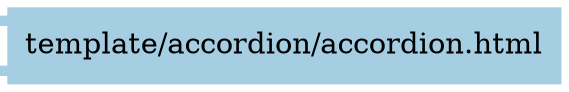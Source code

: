 digraph dependencies {
  node[shape="component",style="filled",colorscheme=paired12]


    node[shape="component"]
    "template/accordion/accordion.html"[label="template/accordion/accordion.html", color=1]

    


    node[shape="ellipse"]
    


    

    

    

    node[shape="cds"]
    

    









    node[shape="ellipse",style="filled", color=9]
    

    


    

    

    

    


}
